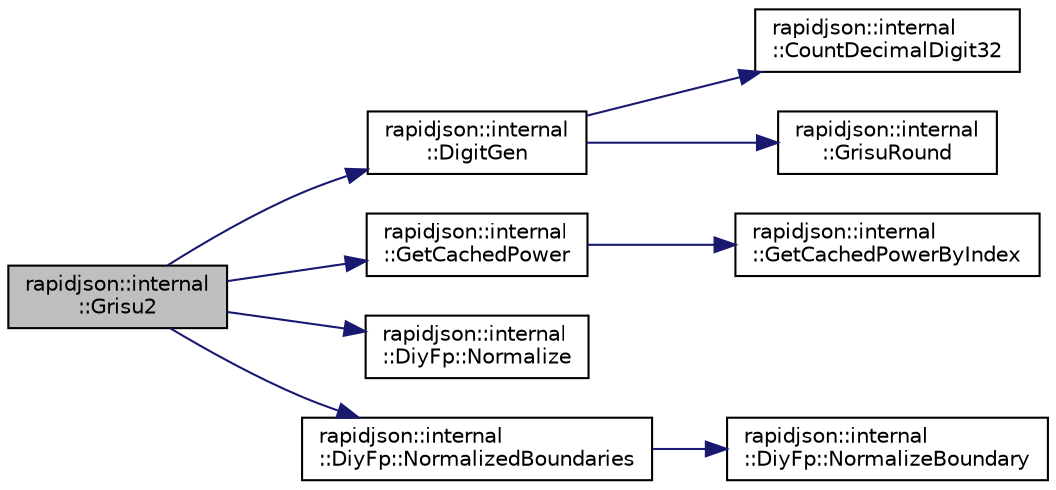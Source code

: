 digraph "rapidjson::internal::Grisu2"
{
 // INTERACTIVE_SVG=YES
 // LATEX_PDF_SIZE
  edge [fontname="Helvetica",fontsize="10",labelfontname="Helvetica",labelfontsize="10"];
  node [fontname="Helvetica",fontsize="10",shape=record];
  rankdir="LR";
  Node88 [label="rapidjson::internal\l::Grisu2",height=0.2,width=0.4,color="black", fillcolor="grey75", style="filled", fontcolor="black",tooltip=" "];
  Node88 -> Node89 [color="midnightblue",fontsize="10",style="solid",fontname="Helvetica"];
  Node89 [label="rapidjson::internal\l::DigitGen",height=0.2,width=0.4,color="black", fillcolor="white", style="filled",URL="$namespacerapidjson_1_1internal.html#a6ba68d7defea7ccc4f8aa2feeafeccde",tooltip=" "];
  Node89 -> Node90 [color="midnightblue",fontsize="10",style="solid",fontname="Helvetica"];
  Node90 [label="rapidjson::internal\l::CountDecimalDigit32",height=0.2,width=0.4,color="black", fillcolor="white", style="filled",URL="$namespacerapidjson_1_1internal.html#ace8d1c16dab8600e0641c4fb6c81aff7",tooltip=" "];
  Node89 -> Node91 [color="midnightblue",fontsize="10",style="solid",fontname="Helvetica"];
  Node91 [label="rapidjson::internal\l::GrisuRound",height=0.2,width=0.4,color="black", fillcolor="white", style="filled",URL="$namespacerapidjson_1_1internal.html#a7d7397686d2c8c57cf11d9afae17bb4d",tooltip=" "];
  Node88 -> Node92 [color="midnightblue",fontsize="10",style="solid",fontname="Helvetica"];
  Node92 [label="rapidjson::internal\l::GetCachedPower",height=0.2,width=0.4,color="black", fillcolor="white", style="filled",URL="$namespacerapidjson_1_1internal.html#a7c58ee2ca622624367808fa3a40dc9e3",tooltip=" "];
  Node92 -> Node93 [color="midnightblue",fontsize="10",style="solid",fontname="Helvetica"];
  Node93 [label="rapidjson::internal\l::GetCachedPowerByIndex",height=0.2,width=0.4,color="black", fillcolor="white", style="filled",URL="$namespacerapidjson_1_1internal.html#a25a77e349cce869daae13c1bdd058d4a",tooltip=" "];
  Node88 -> Node94 [color="midnightblue",fontsize="10",style="solid",fontname="Helvetica"];
  Node94 [label="rapidjson::internal\l::DiyFp::Normalize",height=0.2,width=0.4,color="black", fillcolor="white", style="filled",URL="$structrapidjson_1_1internal_1_1_diy_fp.html#aa20a0598c891880ee34e8dca914f0117",tooltip=" "];
  Node88 -> Node95 [color="midnightblue",fontsize="10",style="solid",fontname="Helvetica"];
  Node95 [label="rapidjson::internal\l::DiyFp::NormalizedBoundaries",height=0.2,width=0.4,color="black", fillcolor="white", style="filled",URL="$structrapidjson_1_1internal_1_1_diy_fp.html#ab1a90e2dfc01d7ac05a08c7661635b84",tooltip=" "];
  Node95 -> Node96 [color="midnightblue",fontsize="10",style="solid",fontname="Helvetica"];
  Node96 [label="rapidjson::internal\l::DiyFp::NormalizeBoundary",height=0.2,width=0.4,color="black", fillcolor="white", style="filled",URL="$structrapidjson_1_1internal_1_1_diy_fp.html#a974e356bbf967c43504e796628e61dc4",tooltip=" "];
}

